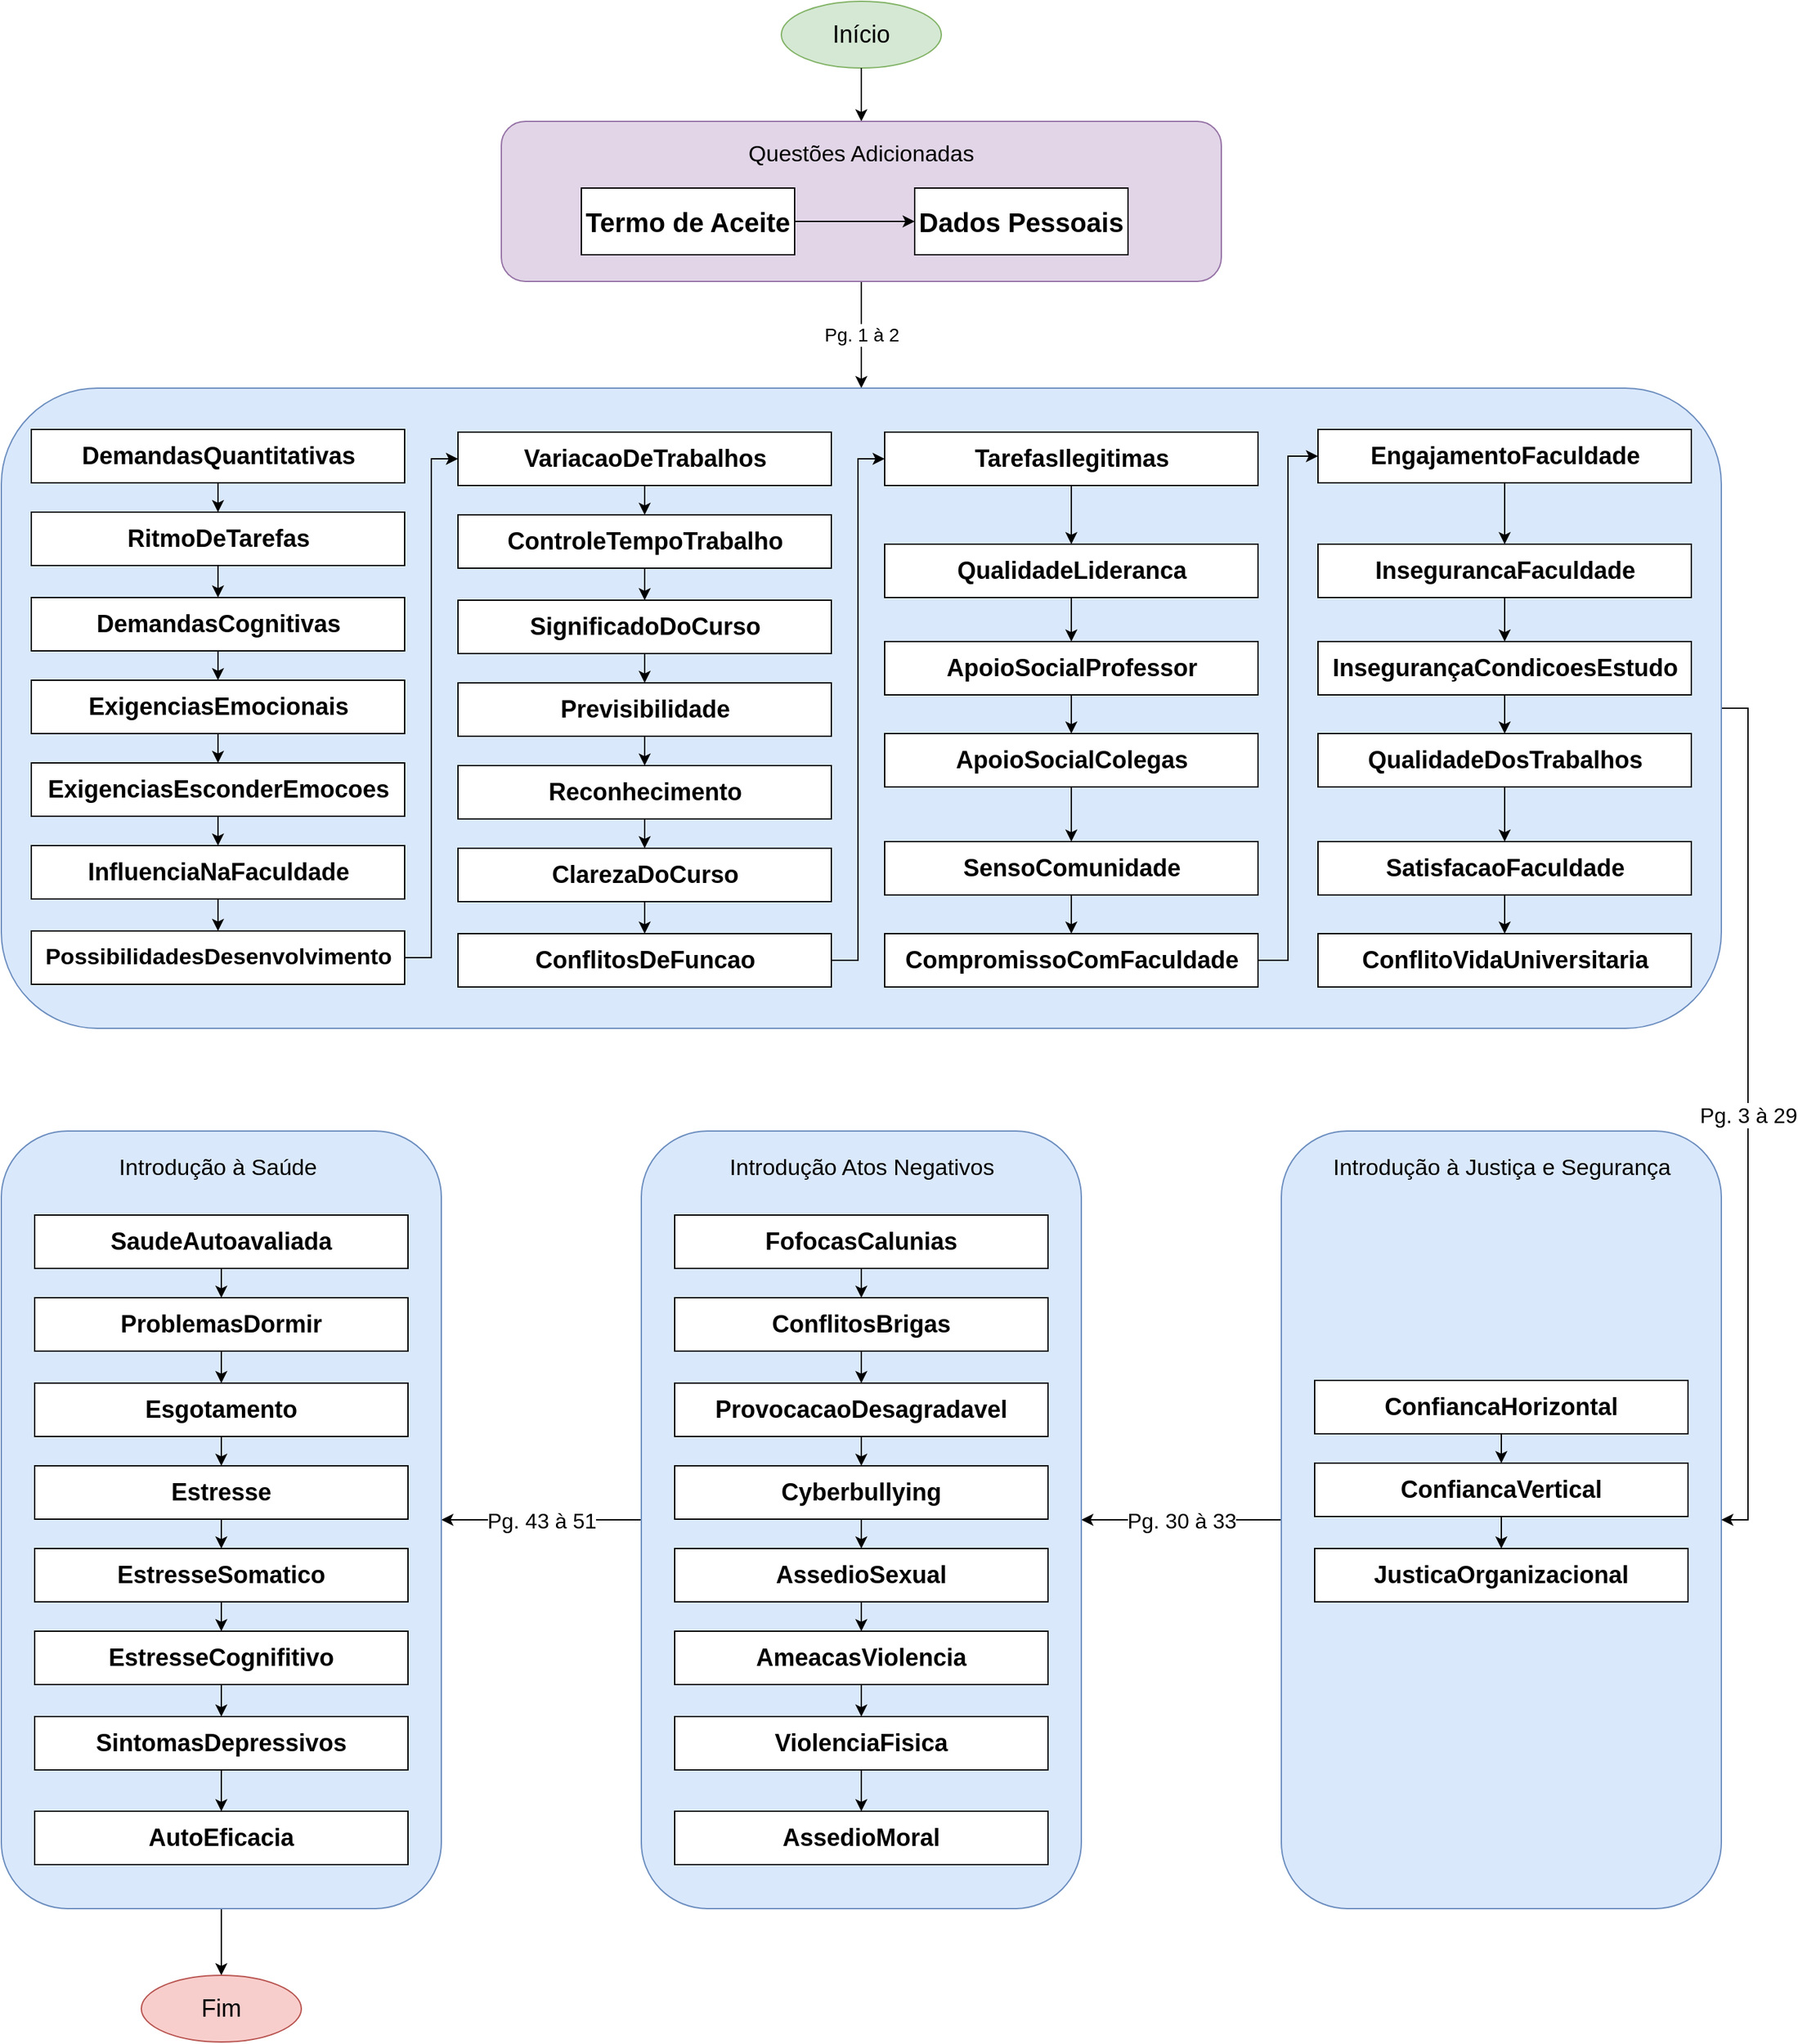 <mxfile version="22.1.3" type="github">
  <diagram name="Page-1" id="JzcI4ioeYs1S4CzdCNhv">
    <mxGraphModel dx="2510" dy="1011" grid="1" gridSize="10" guides="1" tooltips="1" connect="1" arrows="1" fold="1" page="1" pageScale="1" pageWidth="1100" pageHeight="850" math="0" shadow="0">
      <root>
        <mxCell id="0" />
        <mxCell id="1" parent="0" />
        <mxCell id="jTnxG4hsWh08YRe22Vm3-131" value="&lt;font style=&quot;font-size: 16px;&quot;&gt;Pg. 30 à 33&lt;/font&gt;" style="edgeStyle=orthogonalEdgeStyle;rounded=0;orthogonalLoop=1;jettySize=auto;html=1;exitX=0;exitY=0.5;exitDx=0;exitDy=0;entryX=1;entryY=0.5;entryDx=0;entryDy=0;" edge="1" parent="1" source="jTnxG4hsWh08YRe22Vm3-123" target="jTnxG4hsWh08YRe22Vm3-122">
          <mxGeometry relative="1" as="geometry" />
        </mxCell>
        <mxCell id="jTnxG4hsWh08YRe22Vm3-123" value="" style="rounded=1;whiteSpace=wrap;html=1;fillColor=#dae8fc;strokeColor=#6c8ebf;" vertex="1" parent="1">
          <mxGeometry x="990" y="877" width="330" height="583" as="geometry" />
        </mxCell>
        <mxCell id="jTnxG4hsWh08YRe22Vm3-132" value="&lt;font style=&quot;font-size: 16px;&quot;&gt;Pg. 43 à 51&lt;/font&gt;" style="edgeStyle=orthogonalEdgeStyle;rounded=0;orthogonalLoop=1;jettySize=auto;html=1;exitX=0;exitY=0.5;exitDx=0;exitDy=0;entryX=1;entryY=0.5;entryDx=0;entryDy=0;" edge="1" parent="1" source="jTnxG4hsWh08YRe22Vm3-122" target="jTnxG4hsWh08YRe22Vm3-117">
          <mxGeometry relative="1" as="geometry" />
        </mxCell>
        <mxCell id="jTnxG4hsWh08YRe22Vm3-122" value="" style="rounded=1;whiteSpace=wrap;html=1;fillColor=#dae8fc;strokeColor=#6c8ebf;" vertex="1" parent="1">
          <mxGeometry x="510" y="877" width="330" height="583" as="geometry" />
        </mxCell>
        <mxCell id="jTnxG4hsWh08YRe22Vm3-134" value="" style="edgeStyle=orthogonalEdgeStyle;rounded=0;orthogonalLoop=1;jettySize=auto;html=1;" edge="1" parent="1" source="jTnxG4hsWh08YRe22Vm3-117" target="jTnxG4hsWh08YRe22Vm3-133">
          <mxGeometry relative="1" as="geometry" />
        </mxCell>
        <mxCell id="jTnxG4hsWh08YRe22Vm3-117" value="" style="rounded=1;whiteSpace=wrap;html=1;fillColor=#dae8fc;strokeColor=#6c8ebf;" vertex="1" parent="1">
          <mxGeometry x="30" y="877" width="330" height="583" as="geometry" />
        </mxCell>
        <mxCell id="jTnxG4hsWh08YRe22Vm3-1" value="&lt;font style=&quot;font-size: 18px;&quot;&gt;Início&lt;/font&gt;" style="ellipse;whiteSpace=wrap;html=1;fillColor=#d5e8d4;strokeColor=#82b366;" vertex="1" parent="1">
          <mxGeometry x="615" y="30" width="120" height="50" as="geometry" />
        </mxCell>
        <mxCell id="jTnxG4hsWh08YRe22Vm3-10" value="" style="edgeStyle=orthogonalEdgeStyle;rounded=0;orthogonalLoop=1;jettySize=auto;html=1;entryX=0.5;entryY=0;entryDx=0;entryDy=0;exitX=0.5;exitY=1;exitDx=0;exitDy=0;" edge="1" parent="1" source="jTnxG4hsWh08YRe22Vm3-1" target="jTnxG4hsWh08YRe22Vm3-2">
          <mxGeometry relative="1" as="geometry">
            <mxPoint x="668" y="120" as="sourcePoint" />
            <mxPoint x="725" y="255" as="targetPoint" />
          </mxGeometry>
        </mxCell>
        <mxCell id="jTnxG4hsWh08YRe22Vm3-21" value="&lt;font style=&quot;font-size: 14px;&quot;&gt;Pg. 1 à 2&lt;/font&gt;" style="edgeStyle=orthogonalEdgeStyle;rounded=0;orthogonalLoop=1;jettySize=auto;html=1;" edge="1" parent="1" source="jTnxG4hsWh08YRe22Vm3-2" target="jTnxG4hsWh08YRe22Vm3-19">
          <mxGeometry relative="1" as="geometry" />
        </mxCell>
        <mxCell id="jTnxG4hsWh08YRe22Vm3-2" value="" style="rounded=1;whiteSpace=wrap;html=1;fillColor=#e1d5e7;strokeColor=#9673a6;" vertex="1" parent="1">
          <mxGeometry x="405" y="120" width="540" height="120" as="geometry" />
        </mxCell>
        <mxCell id="jTnxG4hsWh08YRe22Vm3-3" value="&lt;font style=&quot;font-size: 20px;&quot;&gt;&lt;b&gt;Termo de Aceite&lt;/b&gt;&lt;/font&gt;" style="rounded=0;whiteSpace=wrap;html=1;" vertex="1" parent="1">
          <mxGeometry x="465" y="170" width="160" height="50" as="geometry" />
        </mxCell>
        <mxCell id="jTnxG4hsWh08YRe22Vm3-4" value="&lt;font style=&quot;font-size: 20px;&quot;&gt;&lt;b&gt;Dados Pessoais&lt;/b&gt;&lt;/font&gt;" style="rounded=0;whiteSpace=wrap;html=1;" vertex="1" parent="1">
          <mxGeometry x="715" y="170" width="160" height="50" as="geometry" />
        </mxCell>
        <mxCell id="jTnxG4hsWh08YRe22Vm3-7" value="" style="edgeStyle=orthogonalEdgeStyle;rounded=0;orthogonalLoop=1;jettySize=auto;html=1;" edge="1" parent="1" source="jTnxG4hsWh08YRe22Vm3-3" target="jTnxG4hsWh08YRe22Vm3-4">
          <mxGeometry relative="1" as="geometry" />
        </mxCell>
        <mxCell id="jTnxG4hsWh08YRe22Vm3-6" value="&lt;font style=&quot;font-size: 17px;&quot;&gt;Questões Adicionadas&lt;/font&gt;" style="text;html=1;strokeColor=none;fillColor=none;align=center;verticalAlign=middle;whiteSpace=wrap;rounded=0;" vertex="1" parent="1">
          <mxGeometry x="555" y="130" width="240" height="30" as="geometry" />
        </mxCell>
        <mxCell id="jTnxG4hsWh08YRe22Vm3-125" value="&lt;font style=&quot;font-size: 16px;&quot;&gt;Pg. 3 à 29&lt;/font&gt;" style="edgeStyle=orthogonalEdgeStyle;rounded=0;orthogonalLoop=1;jettySize=auto;html=1;exitX=1;exitY=0.5;exitDx=0;exitDy=0;entryX=1;entryY=0.5;entryDx=0;entryDy=0;" edge="1" parent="1" source="jTnxG4hsWh08YRe22Vm3-19" target="jTnxG4hsWh08YRe22Vm3-123">
          <mxGeometry relative="1" as="geometry" />
        </mxCell>
        <mxCell id="jTnxG4hsWh08YRe22Vm3-19" value="" style="rounded=1;whiteSpace=wrap;html=1;fillColor=#dae8fc;strokeColor=#6c8ebf;" vertex="1" parent="1">
          <mxGeometry x="30" y="320" width="1290" height="480" as="geometry" />
        </mxCell>
        <mxCell id="jTnxG4hsWh08YRe22Vm3-34" style="edgeStyle=orthogonalEdgeStyle;rounded=0;orthogonalLoop=1;jettySize=auto;html=1;exitX=0.5;exitY=1;exitDx=0;exitDy=0;entryX=0.5;entryY=0;entryDx=0;entryDy=0;" edge="1" parent="1" source="jTnxG4hsWh08YRe22Vm3-22" target="jTnxG4hsWh08YRe22Vm3-23">
          <mxGeometry relative="1" as="geometry" />
        </mxCell>
        <mxCell id="jTnxG4hsWh08YRe22Vm3-22" value="&lt;font size=&quot;1&quot; style=&quot;&quot;&gt;&lt;b style=&quot;font-size: 18px;&quot;&gt;DemandasQuantitativas&lt;/b&gt;&lt;/font&gt;" style="rounded=0;whiteSpace=wrap;html=1;" vertex="1" parent="1">
          <mxGeometry x="52.5" y="351" width="280" height="40" as="geometry" />
        </mxCell>
        <mxCell id="jTnxG4hsWh08YRe22Vm3-35" style="edgeStyle=orthogonalEdgeStyle;rounded=0;orthogonalLoop=1;jettySize=auto;html=1;exitX=0.5;exitY=1;exitDx=0;exitDy=0;entryX=0.5;entryY=0;entryDx=0;entryDy=0;" edge="1" parent="1" source="jTnxG4hsWh08YRe22Vm3-23" target="jTnxG4hsWh08YRe22Vm3-26">
          <mxGeometry relative="1" as="geometry" />
        </mxCell>
        <mxCell id="jTnxG4hsWh08YRe22Vm3-23" value="&lt;font size=&quot;1&quot; style=&quot;&quot;&gt;&lt;b style=&quot;font-size: 18px;&quot;&gt;RitmoDeTarefas&lt;/b&gt;&lt;/font&gt;" style="rounded=0;whiteSpace=wrap;html=1;" vertex="1" parent="1">
          <mxGeometry x="52.5" y="413" width="280" height="40" as="geometry" />
        </mxCell>
        <mxCell id="jTnxG4hsWh08YRe22Vm3-37" style="edgeStyle=orthogonalEdgeStyle;rounded=0;orthogonalLoop=1;jettySize=auto;html=1;exitX=0.5;exitY=1;exitDx=0;exitDy=0;" edge="1" parent="1" source="jTnxG4hsWh08YRe22Vm3-26" target="jTnxG4hsWh08YRe22Vm3-27">
          <mxGeometry relative="1" as="geometry" />
        </mxCell>
        <mxCell id="jTnxG4hsWh08YRe22Vm3-26" value="&lt;font size=&quot;1&quot; style=&quot;&quot;&gt;&lt;b style=&quot;font-size: 18px;&quot;&gt;DemandasCognitivas&lt;/b&gt;&lt;/font&gt;" style="rounded=0;whiteSpace=wrap;html=1;" vertex="1" parent="1">
          <mxGeometry x="52.5" y="477" width="280" height="40" as="geometry" />
        </mxCell>
        <mxCell id="jTnxG4hsWh08YRe22Vm3-38" style="edgeStyle=orthogonalEdgeStyle;rounded=0;orthogonalLoop=1;jettySize=auto;html=1;exitX=0.5;exitY=1;exitDx=0;exitDy=0;entryX=0.5;entryY=0;entryDx=0;entryDy=0;" edge="1" parent="1" source="jTnxG4hsWh08YRe22Vm3-27" target="jTnxG4hsWh08YRe22Vm3-30">
          <mxGeometry relative="1" as="geometry" />
        </mxCell>
        <mxCell id="jTnxG4hsWh08YRe22Vm3-27" value="&lt;b style=&quot;&quot;&gt;&lt;font style=&quot;font-size: 18px;&quot;&gt;ExigenciasEmocionais&lt;/font&gt;&lt;/b&gt;" style="rounded=0;whiteSpace=wrap;html=1;" vertex="1" parent="1">
          <mxGeometry x="52.5" y="539" width="280" height="40" as="geometry" />
        </mxCell>
        <mxCell id="jTnxG4hsWh08YRe22Vm3-39" style="edgeStyle=orthogonalEdgeStyle;rounded=0;orthogonalLoop=1;jettySize=auto;html=1;exitX=0.5;exitY=1;exitDx=0;exitDy=0;entryX=0.5;entryY=0;entryDx=0;entryDy=0;" edge="1" parent="1" source="jTnxG4hsWh08YRe22Vm3-30" target="jTnxG4hsWh08YRe22Vm3-31">
          <mxGeometry relative="1" as="geometry" />
        </mxCell>
        <mxCell id="jTnxG4hsWh08YRe22Vm3-30" value="&lt;b style=&quot;&quot;&gt;&lt;font style=&quot;font-size: 18px;&quot;&gt;ExigenciasEsconderEmocoes&lt;/font&gt;&lt;/b&gt;" style="rounded=0;whiteSpace=wrap;html=1;" vertex="1" parent="1">
          <mxGeometry x="52.5" y="601" width="280" height="40" as="geometry" />
        </mxCell>
        <mxCell id="jTnxG4hsWh08YRe22Vm3-40" style="edgeStyle=orthogonalEdgeStyle;rounded=0;orthogonalLoop=1;jettySize=auto;html=1;exitX=0.5;exitY=1;exitDx=0;exitDy=0;" edge="1" parent="1" source="jTnxG4hsWh08YRe22Vm3-31" target="jTnxG4hsWh08YRe22Vm3-32">
          <mxGeometry relative="1" as="geometry" />
        </mxCell>
        <mxCell id="jTnxG4hsWh08YRe22Vm3-31" value="&lt;b style=&quot;&quot;&gt;&lt;font style=&quot;font-size: 18px;&quot;&gt;InfluenciaNaFaculdade&lt;/font&gt;&lt;/b&gt;" style="rounded=0;whiteSpace=wrap;html=1;" vertex="1" parent="1">
          <mxGeometry x="52.5" y="663" width="280" height="40" as="geometry" />
        </mxCell>
        <mxCell id="jTnxG4hsWh08YRe22Vm3-54" style="edgeStyle=orthogonalEdgeStyle;rounded=0;orthogonalLoop=1;jettySize=auto;html=1;exitX=1;exitY=0.5;exitDx=0;exitDy=0;entryX=0;entryY=0.5;entryDx=0;entryDy=0;" edge="1" parent="1" source="jTnxG4hsWh08YRe22Vm3-32" target="jTnxG4hsWh08YRe22Vm3-42">
          <mxGeometry relative="1" as="geometry" />
        </mxCell>
        <mxCell id="jTnxG4hsWh08YRe22Vm3-32" value="&lt;b style=&quot;&quot;&gt;&lt;font style=&quot;font-size: 17px;&quot;&gt;PossibilidadesDesenvolvimento&lt;/font&gt;&lt;/b&gt;" style="rounded=0;whiteSpace=wrap;html=1;" vertex="1" parent="1">
          <mxGeometry x="52.5" y="727" width="280" height="40" as="geometry" />
        </mxCell>
        <mxCell id="jTnxG4hsWh08YRe22Vm3-41" style="edgeStyle=orthogonalEdgeStyle;rounded=0;orthogonalLoop=1;jettySize=auto;html=1;exitX=0.5;exitY=1;exitDx=0;exitDy=0;entryX=0.5;entryY=0;entryDx=0;entryDy=0;" edge="1" parent="1" source="jTnxG4hsWh08YRe22Vm3-42" target="jTnxG4hsWh08YRe22Vm3-44">
          <mxGeometry relative="1" as="geometry" />
        </mxCell>
        <mxCell id="jTnxG4hsWh08YRe22Vm3-42" value="&lt;font size=&quot;1&quot; style=&quot;&quot;&gt;&lt;b style=&quot;font-size: 18px;&quot;&gt;VariacaoDeTrabalhos&lt;/b&gt;&lt;/font&gt;" style="rounded=0;whiteSpace=wrap;html=1;" vertex="1" parent="1">
          <mxGeometry x="372.5" y="353" width="280" height="40" as="geometry" />
        </mxCell>
        <mxCell id="jTnxG4hsWh08YRe22Vm3-43" style="edgeStyle=orthogonalEdgeStyle;rounded=0;orthogonalLoop=1;jettySize=auto;html=1;exitX=0.5;exitY=1;exitDx=0;exitDy=0;entryX=0.5;entryY=0;entryDx=0;entryDy=0;" edge="1" parent="1" source="jTnxG4hsWh08YRe22Vm3-44" target="jTnxG4hsWh08YRe22Vm3-46">
          <mxGeometry relative="1" as="geometry" />
        </mxCell>
        <mxCell id="jTnxG4hsWh08YRe22Vm3-44" value="&lt;font size=&quot;1&quot; style=&quot;&quot;&gt;&lt;b style=&quot;font-size: 18px;&quot;&gt;ControleTempoTrabalho&lt;/b&gt;&lt;/font&gt;" style="rounded=0;whiteSpace=wrap;html=1;" vertex="1" parent="1">
          <mxGeometry x="372.5" y="415" width="280" height="40" as="geometry" />
        </mxCell>
        <mxCell id="jTnxG4hsWh08YRe22Vm3-45" style="edgeStyle=orthogonalEdgeStyle;rounded=0;orthogonalLoop=1;jettySize=auto;html=1;exitX=0.5;exitY=1;exitDx=0;exitDy=0;" edge="1" parent="1" source="jTnxG4hsWh08YRe22Vm3-46" target="jTnxG4hsWh08YRe22Vm3-48">
          <mxGeometry relative="1" as="geometry" />
        </mxCell>
        <mxCell id="jTnxG4hsWh08YRe22Vm3-46" value="&lt;font size=&quot;1&quot; style=&quot;&quot;&gt;&lt;b style=&quot;font-size: 18px;&quot;&gt;SignificadoDoCurso&lt;/b&gt;&lt;/font&gt;" style="rounded=0;whiteSpace=wrap;html=1;" vertex="1" parent="1">
          <mxGeometry x="372.5" y="479" width="280" height="40" as="geometry" />
        </mxCell>
        <mxCell id="jTnxG4hsWh08YRe22Vm3-47" style="edgeStyle=orthogonalEdgeStyle;rounded=0;orthogonalLoop=1;jettySize=auto;html=1;exitX=0.5;exitY=1;exitDx=0;exitDy=0;entryX=0.5;entryY=0;entryDx=0;entryDy=0;" edge="1" parent="1" source="jTnxG4hsWh08YRe22Vm3-48" target="jTnxG4hsWh08YRe22Vm3-50">
          <mxGeometry relative="1" as="geometry" />
        </mxCell>
        <mxCell id="jTnxG4hsWh08YRe22Vm3-48" value="&lt;b style=&quot;&quot;&gt;&lt;font style=&quot;font-size: 18px;&quot;&gt;Previsibilidade&lt;/font&gt;&lt;/b&gt;" style="rounded=0;whiteSpace=wrap;html=1;" vertex="1" parent="1">
          <mxGeometry x="372.5" y="541" width="280" height="40" as="geometry" />
        </mxCell>
        <mxCell id="jTnxG4hsWh08YRe22Vm3-49" style="edgeStyle=orthogonalEdgeStyle;rounded=0;orthogonalLoop=1;jettySize=auto;html=1;exitX=0.5;exitY=1;exitDx=0;exitDy=0;entryX=0.5;entryY=0;entryDx=0;entryDy=0;" edge="1" parent="1" source="jTnxG4hsWh08YRe22Vm3-50" target="jTnxG4hsWh08YRe22Vm3-52">
          <mxGeometry relative="1" as="geometry" />
        </mxCell>
        <mxCell id="jTnxG4hsWh08YRe22Vm3-50" value="&lt;b style=&quot;&quot;&gt;&lt;font style=&quot;font-size: 18px;&quot;&gt;Reconhecimento&lt;/font&gt;&lt;/b&gt;" style="rounded=0;whiteSpace=wrap;html=1;" vertex="1" parent="1">
          <mxGeometry x="372.5" y="603" width="280" height="40" as="geometry" />
        </mxCell>
        <mxCell id="jTnxG4hsWh08YRe22Vm3-51" style="edgeStyle=orthogonalEdgeStyle;rounded=0;orthogonalLoop=1;jettySize=auto;html=1;exitX=0.5;exitY=1;exitDx=0;exitDy=0;" edge="1" parent="1" source="jTnxG4hsWh08YRe22Vm3-52" target="jTnxG4hsWh08YRe22Vm3-53">
          <mxGeometry relative="1" as="geometry" />
        </mxCell>
        <mxCell id="jTnxG4hsWh08YRe22Vm3-52" value="&lt;b style=&quot;&quot;&gt;&lt;font style=&quot;font-size: 18px;&quot;&gt;ClarezaDoCurso&lt;/font&gt;&lt;/b&gt;" style="rounded=0;whiteSpace=wrap;html=1;" vertex="1" parent="1">
          <mxGeometry x="372.5" y="665" width="280" height="40" as="geometry" />
        </mxCell>
        <mxCell id="jTnxG4hsWh08YRe22Vm3-79" style="edgeStyle=orthogonalEdgeStyle;rounded=0;orthogonalLoop=1;jettySize=auto;html=1;exitX=1;exitY=0.5;exitDx=0;exitDy=0;entryX=0;entryY=0.5;entryDx=0;entryDy=0;" edge="1" parent="1" source="jTnxG4hsWh08YRe22Vm3-53" target="jTnxG4hsWh08YRe22Vm3-56">
          <mxGeometry relative="1" as="geometry" />
        </mxCell>
        <mxCell id="jTnxG4hsWh08YRe22Vm3-53" value="&lt;b style=&quot;&quot;&gt;&lt;font style=&quot;font-size: 18px;&quot;&gt;ConflitosDeFuncao&lt;/font&gt;&lt;/b&gt;" style="rounded=0;whiteSpace=wrap;html=1;" vertex="1" parent="1">
          <mxGeometry x="372.5" y="729" width="280" height="40" as="geometry" />
        </mxCell>
        <mxCell id="jTnxG4hsWh08YRe22Vm3-55" style="edgeStyle=orthogonalEdgeStyle;rounded=0;orthogonalLoop=1;jettySize=auto;html=1;exitX=0.5;exitY=1;exitDx=0;exitDy=0;entryX=0.5;entryY=0;entryDx=0;entryDy=0;" edge="1" parent="1" source="jTnxG4hsWh08YRe22Vm3-56" target="jTnxG4hsWh08YRe22Vm3-58">
          <mxGeometry relative="1" as="geometry" />
        </mxCell>
        <mxCell id="jTnxG4hsWh08YRe22Vm3-56" value="&lt;font size=&quot;1&quot; style=&quot;&quot;&gt;&lt;b style=&quot;font-size: 18px;&quot;&gt;TarefasIlegitimas&lt;/b&gt;&lt;/font&gt;" style="rounded=0;whiteSpace=wrap;html=1;" vertex="1" parent="1">
          <mxGeometry x="692.5" y="353" width="280" height="40" as="geometry" />
        </mxCell>
        <mxCell id="jTnxG4hsWh08YRe22Vm3-57" style="edgeStyle=orthogonalEdgeStyle;rounded=0;orthogonalLoop=1;jettySize=auto;html=1;exitX=0.5;exitY=1;exitDx=0;exitDy=0;entryX=0.5;entryY=0;entryDx=0;entryDy=0;" edge="1" parent="1" source="jTnxG4hsWh08YRe22Vm3-58" target="jTnxG4hsWh08YRe22Vm3-60">
          <mxGeometry relative="1" as="geometry" />
        </mxCell>
        <mxCell id="jTnxG4hsWh08YRe22Vm3-58" value="&lt;font size=&quot;1&quot; style=&quot;&quot;&gt;&lt;b style=&quot;font-size: 18px;&quot;&gt;QualidadeLideranca&lt;/b&gt;&lt;/font&gt;" style="rounded=0;whiteSpace=wrap;html=1;" vertex="1" parent="1">
          <mxGeometry x="692.5" y="437" width="280" height="40" as="geometry" />
        </mxCell>
        <mxCell id="jTnxG4hsWh08YRe22Vm3-59" style="edgeStyle=orthogonalEdgeStyle;rounded=0;orthogonalLoop=1;jettySize=auto;html=1;exitX=0.5;exitY=1;exitDx=0;exitDy=0;" edge="1" parent="1" source="jTnxG4hsWh08YRe22Vm3-60" target="jTnxG4hsWh08YRe22Vm3-62">
          <mxGeometry relative="1" as="geometry" />
        </mxCell>
        <mxCell id="jTnxG4hsWh08YRe22Vm3-60" value="&lt;font size=&quot;1&quot; style=&quot;&quot;&gt;&lt;b style=&quot;font-size: 18px;&quot;&gt;ApoioSocialProfessor&lt;/b&gt;&lt;/font&gt;" style="rounded=0;whiteSpace=wrap;html=1;" vertex="1" parent="1">
          <mxGeometry x="692.5" y="510" width="280" height="40" as="geometry" />
        </mxCell>
        <mxCell id="jTnxG4hsWh08YRe22Vm3-61" style="edgeStyle=orthogonalEdgeStyle;rounded=0;orthogonalLoop=1;jettySize=auto;html=1;exitX=0.5;exitY=1;exitDx=0;exitDy=0;entryX=0.5;entryY=0;entryDx=0;entryDy=0;" edge="1" parent="1" source="jTnxG4hsWh08YRe22Vm3-62" target="jTnxG4hsWh08YRe22Vm3-64">
          <mxGeometry relative="1" as="geometry" />
        </mxCell>
        <mxCell id="jTnxG4hsWh08YRe22Vm3-62" value="&lt;b style=&quot;&quot;&gt;&lt;font style=&quot;font-size: 18px;&quot;&gt;ApoioSocialColegas&lt;/font&gt;&lt;/b&gt;" style="rounded=0;whiteSpace=wrap;html=1;" vertex="1" parent="1">
          <mxGeometry x="692.5" y="579" width="280" height="40" as="geometry" />
        </mxCell>
        <mxCell id="jTnxG4hsWh08YRe22Vm3-63" style="edgeStyle=orthogonalEdgeStyle;rounded=0;orthogonalLoop=1;jettySize=auto;html=1;exitX=0.5;exitY=1;exitDx=0;exitDy=0;entryX=0.5;entryY=0;entryDx=0;entryDy=0;" edge="1" parent="1" source="jTnxG4hsWh08YRe22Vm3-64" target="jTnxG4hsWh08YRe22Vm3-66">
          <mxGeometry relative="1" as="geometry" />
        </mxCell>
        <mxCell id="jTnxG4hsWh08YRe22Vm3-64" value="&lt;b style=&quot;&quot;&gt;&lt;font style=&quot;font-size: 18px;&quot;&gt;SensoComunidade&lt;/font&gt;&lt;/b&gt;" style="rounded=0;whiteSpace=wrap;html=1;" vertex="1" parent="1">
          <mxGeometry x="692.5" y="660" width="280" height="40" as="geometry" />
        </mxCell>
        <mxCell id="jTnxG4hsWh08YRe22Vm3-80" style="edgeStyle=orthogonalEdgeStyle;rounded=0;orthogonalLoop=1;jettySize=auto;html=1;exitX=1;exitY=0.5;exitDx=0;exitDy=0;entryX=0;entryY=0.5;entryDx=0;entryDy=0;" edge="1" parent="1" source="jTnxG4hsWh08YRe22Vm3-66" target="jTnxG4hsWh08YRe22Vm3-69">
          <mxGeometry relative="1" as="geometry" />
        </mxCell>
        <mxCell id="jTnxG4hsWh08YRe22Vm3-66" value="&lt;b style=&quot;&quot;&gt;&lt;font style=&quot;font-size: 18px;&quot;&gt;CompromissoComFaculdade&lt;/font&gt;&lt;/b&gt;" style="rounded=0;whiteSpace=wrap;html=1;" vertex="1" parent="1">
          <mxGeometry x="692.5" y="729" width="280" height="40" as="geometry" />
        </mxCell>
        <mxCell id="jTnxG4hsWh08YRe22Vm3-68" style="edgeStyle=orthogonalEdgeStyle;rounded=0;orthogonalLoop=1;jettySize=auto;html=1;exitX=0.5;exitY=1;exitDx=0;exitDy=0;entryX=0.5;entryY=0;entryDx=0;entryDy=0;" edge="1" parent="1" source="jTnxG4hsWh08YRe22Vm3-69" target="jTnxG4hsWh08YRe22Vm3-71">
          <mxGeometry relative="1" as="geometry" />
        </mxCell>
        <mxCell id="jTnxG4hsWh08YRe22Vm3-69" value="&lt;font size=&quot;1&quot; style=&quot;&quot;&gt;&lt;b style=&quot;font-size: 18px;&quot;&gt;EngajamentoFaculdade&lt;/b&gt;&lt;/font&gt;" style="rounded=0;whiteSpace=wrap;html=1;" vertex="1" parent="1">
          <mxGeometry x="1017.5" y="351" width="280" height="40" as="geometry" />
        </mxCell>
        <mxCell id="jTnxG4hsWh08YRe22Vm3-70" style="edgeStyle=orthogonalEdgeStyle;rounded=0;orthogonalLoop=1;jettySize=auto;html=1;exitX=0.5;exitY=1;exitDx=0;exitDy=0;entryX=0.5;entryY=0;entryDx=0;entryDy=0;" edge="1" parent="1" source="jTnxG4hsWh08YRe22Vm3-71" target="jTnxG4hsWh08YRe22Vm3-73">
          <mxGeometry relative="1" as="geometry" />
        </mxCell>
        <mxCell id="jTnxG4hsWh08YRe22Vm3-71" value="&lt;span style=&quot;font-size: 18px;&quot;&gt;&lt;b&gt;InsegurancaFaculdade&lt;/b&gt;&lt;/span&gt;" style="rounded=0;whiteSpace=wrap;html=1;" vertex="1" parent="1">
          <mxGeometry x="1017.5" y="437" width="280" height="40" as="geometry" />
        </mxCell>
        <mxCell id="jTnxG4hsWh08YRe22Vm3-72" style="edgeStyle=orthogonalEdgeStyle;rounded=0;orthogonalLoop=1;jettySize=auto;html=1;exitX=0.5;exitY=1;exitDx=0;exitDy=0;" edge="1" parent="1" source="jTnxG4hsWh08YRe22Vm3-73" target="jTnxG4hsWh08YRe22Vm3-75">
          <mxGeometry relative="1" as="geometry" />
        </mxCell>
        <mxCell id="jTnxG4hsWh08YRe22Vm3-73" value="&lt;font size=&quot;1&quot; style=&quot;&quot;&gt;&lt;b style=&quot;font-size: 18px;&quot;&gt;InsegurançaCondicoesEstudo&lt;/b&gt;&lt;/font&gt;" style="rounded=0;whiteSpace=wrap;html=1;" vertex="1" parent="1">
          <mxGeometry x="1017.5" y="510" width="280" height="40" as="geometry" />
        </mxCell>
        <mxCell id="jTnxG4hsWh08YRe22Vm3-74" style="edgeStyle=orthogonalEdgeStyle;rounded=0;orthogonalLoop=1;jettySize=auto;html=1;exitX=0.5;exitY=1;exitDx=0;exitDy=0;entryX=0.5;entryY=0;entryDx=0;entryDy=0;" edge="1" parent="1" source="jTnxG4hsWh08YRe22Vm3-75" target="jTnxG4hsWh08YRe22Vm3-77">
          <mxGeometry relative="1" as="geometry" />
        </mxCell>
        <mxCell id="jTnxG4hsWh08YRe22Vm3-75" value="&lt;b style=&quot;&quot;&gt;&lt;font style=&quot;font-size: 18px;&quot;&gt;QualidadeDosTrabalhos&lt;/font&gt;&lt;/b&gt;" style="rounded=0;whiteSpace=wrap;html=1;" vertex="1" parent="1">
          <mxGeometry x="1017.5" y="579" width="280" height="40" as="geometry" />
        </mxCell>
        <mxCell id="jTnxG4hsWh08YRe22Vm3-76" style="edgeStyle=orthogonalEdgeStyle;rounded=0;orthogonalLoop=1;jettySize=auto;html=1;exitX=0.5;exitY=1;exitDx=0;exitDy=0;entryX=0.5;entryY=0;entryDx=0;entryDy=0;" edge="1" parent="1" source="jTnxG4hsWh08YRe22Vm3-77" target="jTnxG4hsWh08YRe22Vm3-78">
          <mxGeometry relative="1" as="geometry" />
        </mxCell>
        <mxCell id="jTnxG4hsWh08YRe22Vm3-77" value="&lt;b style=&quot;&quot;&gt;&lt;font style=&quot;font-size: 18px;&quot;&gt;SatisfacaoFaculdade&lt;/font&gt;&lt;/b&gt;" style="rounded=0;whiteSpace=wrap;html=1;" vertex="1" parent="1">
          <mxGeometry x="1017.5" y="660" width="280" height="40" as="geometry" />
        </mxCell>
        <mxCell id="jTnxG4hsWh08YRe22Vm3-78" value="&lt;b style=&quot;&quot;&gt;&lt;font style=&quot;font-size: 18px;&quot;&gt;ConflitoVidaUniversitaria&lt;/font&gt;&lt;/b&gt;" style="rounded=0;whiteSpace=wrap;html=1;" vertex="1" parent="1">
          <mxGeometry x="1017.5" y="729" width="280" height="40" as="geometry" />
        </mxCell>
        <mxCell id="jTnxG4hsWh08YRe22Vm3-81" style="edgeStyle=orthogonalEdgeStyle;rounded=0;orthogonalLoop=1;jettySize=auto;html=1;exitX=0.5;exitY=1;exitDx=0;exitDy=0;entryX=0.5;entryY=0;entryDx=0;entryDy=0;" edge="1" parent="1" source="jTnxG4hsWh08YRe22Vm3-82" target="jTnxG4hsWh08YRe22Vm3-84">
          <mxGeometry relative="1" as="geometry" />
        </mxCell>
        <mxCell id="jTnxG4hsWh08YRe22Vm3-82" value="&lt;font size=&quot;1&quot; style=&quot;&quot;&gt;&lt;b style=&quot;font-size: 18px;&quot;&gt;SaudeAutoavaliada&lt;/b&gt;&lt;/font&gt;" style="rounded=0;whiteSpace=wrap;html=1;" vertex="1" parent="1">
          <mxGeometry x="55" y="940" width="280" height="40" as="geometry" />
        </mxCell>
        <mxCell id="jTnxG4hsWh08YRe22Vm3-83" style="edgeStyle=orthogonalEdgeStyle;rounded=0;orthogonalLoop=1;jettySize=auto;html=1;exitX=0.5;exitY=1;exitDx=0;exitDy=0;entryX=0.5;entryY=0;entryDx=0;entryDy=0;" edge="1" parent="1" source="jTnxG4hsWh08YRe22Vm3-84" target="jTnxG4hsWh08YRe22Vm3-86">
          <mxGeometry relative="1" as="geometry" />
        </mxCell>
        <mxCell id="jTnxG4hsWh08YRe22Vm3-84" value="&lt;span style=&quot;font-size: 18px;&quot;&gt;&lt;b&gt;ProblemasDormir&lt;/b&gt;&lt;/span&gt;" style="rounded=0;whiteSpace=wrap;html=1;" vertex="1" parent="1">
          <mxGeometry x="55" y="1002" width="280" height="40" as="geometry" />
        </mxCell>
        <mxCell id="jTnxG4hsWh08YRe22Vm3-85" style="edgeStyle=orthogonalEdgeStyle;rounded=0;orthogonalLoop=1;jettySize=auto;html=1;exitX=0.5;exitY=1;exitDx=0;exitDy=0;" edge="1" parent="1" source="jTnxG4hsWh08YRe22Vm3-86" target="jTnxG4hsWh08YRe22Vm3-88">
          <mxGeometry relative="1" as="geometry" />
        </mxCell>
        <mxCell id="jTnxG4hsWh08YRe22Vm3-86" value="&lt;font size=&quot;1&quot; style=&quot;&quot;&gt;&lt;b style=&quot;font-size: 18px;&quot;&gt;Esgotamento&lt;/b&gt;&lt;/font&gt;" style="rounded=0;whiteSpace=wrap;html=1;" vertex="1" parent="1">
          <mxGeometry x="55" y="1066" width="280" height="40" as="geometry" />
        </mxCell>
        <mxCell id="jTnxG4hsWh08YRe22Vm3-87" style="edgeStyle=orthogonalEdgeStyle;rounded=0;orthogonalLoop=1;jettySize=auto;html=1;exitX=0.5;exitY=1;exitDx=0;exitDy=0;entryX=0.5;entryY=0;entryDx=0;entryDy=0;" edge="1" parent="1" source="jTnxG4hsWh08YRe22Vm3-88" target="jTnxG4hsWh08YRe22Vm3-90">
          <mxGeometry relative="1" as="geometry" />
        </mxCell>
        <mxCell id="jTnxG4hsWh08YRe22Vm3-88" value="&lt;b style=&quot;&quot;&gt;&lt;font style=&quot;font-size: 18px;&quot;&gt;Estresse&lt;/font&gt;&lt;/b&gt;" style="rounded=0;whiteSpace=wrap;html=1;" vertex="1" parent="1">
          <mxGeometry x="55" y="1128" width="280" height="40" as="geometry" />
        </mxCell>
        <mxCell id="jTnxG4hsWh08YRe22Vm3-89" style="edgeStyle=orthogonalEdgeStyle;rounded=0;orthogonalLoop=1;jettySize=auto;html=1;exitX=0.5;exitY=1;exitDx=0;exitDy=0;entryX=0.5;entryY=0;entryDx=0;entryDy=0;" edge="1" parent="1" source="jTnxG4hsWh08YRe22Vm3-90" target="jTnxG4hsWh08YRe22Vm3-92">
          <mxGeometry relative="1" as="geometry" />
        </mxCell>
        <mxCell id="jTnxG4hsWh08YRe22Vm3-90" value="&lt;b style=&quot;&quot;&gt;&lt;font style=&quot;font-size: 18px;&quot;&gt;EstresseSomatico&lt;/font&gt;&lt;/b&gt;" style="rounded=0;whiteSpace=wrap;html=1;" vertex="1" parent="1">
          <mxGeometry x="55" y="1190" width="280" height="40" as="geometry" />
        </mxCell>
        <mxCell id="jTnxG4hsWh08YRe22Vm3-91" style="edgeStyle=orthogonalEdgeStyle;rounded=0;orthogonalLoop=1;jettySize=auto;html=1;exitX=0.5;exitY=1;exitDx=0;exitDy=0;" edge="1" parent="1" source="jTnxG4hsWh08YRe22Vm3-92" target="jTnxG4hsWh08YRe22Vm3-93">
          <mxGeometry relative="1" as="geometry" />
        </mxCell>
        <mxCell id="jTnxG4hsWh08YRe22Vm3-92" value="&lt;b style=&quot;&quot;&gt;&lt;font style=&quot;font-size: 18px;&quot;&gt;EstresseCognifitivo&lt;/font&gt;&lt;/b&gt;" style="rounded=0;whiteSpace=wrap;html=1;" vertex="1" parent="1">
          <mxGeometry x="55" y="1252" width="280" height="40" as="geometry" />
        </mxCell>
        <mxCell id="jTnxG4hsWh08YRe22Vm3-95" value="" style="edgeStyle=orthogonalEdgeStyle;rounded=0;orthogonalLoop=1;jettySize=auto;html=1;" edge="1" parent="1" source="jTnxG4hsWh08YRe22Vm3-93" target="jTnxG4hsWh08YRe22Vm3-94">
          <mxGeometry relative="1" as="geometry" />
        </mxCell>
        <mxCell id="jTnxG4hsWh08YRe22Vm3-93" value="&lt;b style=&quot;&quot;&gt;&lt;font style=&quot;font-size: 18px;&quot;&gt;SintomasDepressivos&lt;/font&gt;&lt;/b&gt;" style="rounded=0;whiteSpace=wrap;html=1;" vertex="1" parent="1">
          <mxGeometry x="55" y="1316" width="280" height="40" as="geometry" />
        </mxCell>
        <mxCell id="jTnxG4hsWh08YRe22Vm3-94" value="&lt;b style=&quot;&quot;&gt;&lt;font style=&quot;font-size: 18px;&quot;&gt;AutoEficacia&lt;/font&gt;&lt;/b&gt;" style="rounded=0;whiteSpace=wrap;html=1;" vertex="1" parent="1">
          <mxGeometry x="55" y="1387" width="280" height="40" as="geometry" />
        </mxCell>
        <mxCell id="jTnxG4hsWh08YRe22Vm3-97" style="edgeStyle=orthogonalEdgeStyle;rounded=0;orthogonalLoop=1;jettySize=auto;html=1;exitX=0.5;exitY=1;exitDx=0;exitDy=0;entryX=0.5;entryY=0;entryDx=0;entryDy=0;" edge="1" parent="1" source="jTnxG4hsWh08YRe22Vm3-98" target="jTnxG4hsWh08YRe22Vm3-100">
          <mxGeometry relative="1" as="geometry" />
        </mxCell>
        <mxCell id="jTnxG4hsWh08YRe22Vm3-98" value="&lt;span style=&quot;font-size: 18px;&quot;&gt;&lt;b&gt;FofocasCalunias&lt;/b&gt;&lt;/span&gt;" style="rounded=0;whiteSpace=wrap;html=1;" vertex="1" parent="1">
          <mxGeometry x="535" y="940" width="280" height="40" as="geometry" />
        </mxCell>
        <mxCell id="jTnxG4hsWh08YRe22Vm3-99" style="edgeStyle=orthogonalEdgeStyle;rounded=0;orthogonalLoop=1;jettySize=auto;html=1;exitX=0.5;exitY=1;exitDx=0;exitDy=0;entryX=0.5;entryY=0;entryDx=0;entryDy=0;" edge="1" parent="1" source="jTnxG4hsWh08YRe22Vm3-100" target="jTnxG4hsWh08YRe22Vm3-102">
          <mxGeometry relative="1" as="geometry" />
        </mxCell>
        <mxCell id="jTnxG4hsWh08YRe22Vm3-100" value="&lt;font size=&quot;1&quot; style=&quot;&quot;&gt;&lt;b style=&quot;font-size: 18px;&quot;&gt;ConflitosBrigas&lt;/b&gt;&lt;/font&gt;" style="rounded=0;whiteSpace=wrap;html=1;" vertex="1" parent="1">
          <mxGeometry x="535" y="1002" width="280" height="40" as="geometry" />
        </mxCell>
        <mxCell id="jTnxG4hsWh08YRe22Vm3-101" style="edgeStyle=orthogonalEdgeStyle;rounded=0;orthogonalLoop=1;jettySize=auto;html=1;exitX=0.5;exitY=1;exitDx=0;exitDy=0;" edge="1" parent="1" source="jTnxG4hsWh08YRe22Vm3-102" target="jTnxG4hsWh08YRe22Vm3-104">
          <mxGeometry relative="1" as="geometry" />
        </mxCell>
        <mxCell id="jTnxG4hsWh08YRe22Vm3-102" value="&lt;font size=&quot;1&quot; style=&quot;&quot;&gt;&lt;b style=&quot;font-size: 18px;&quot;&gt;ProvocacaoDesagradavel&lt;/b&gt;&lt;/font&gt;" style="rounded=0;whiteSpace=wrap;html=1;" vertex="1" parent="1">
          <mxGeometry x="535" y="1066" width="280" height="40" as="geometry" />
        </mxCell>
        <mxCell id="jTnxG4hsWh08YRe22Vm3-103" style="edgeStyle=orthogonalEdgeStyle;rounded=0;orthogonalLoop=1;jettySize=auto;html=1;exitX=0.5;exitY=1;exitDx=0;exitDy=0;entryX=0.5;entryY=0;entryDx=0;entryDy=0;" edge="1" parent="1" source="jTnxG4hsWh08YRe22Vm3-104" target="jTnxG4hsWh08YRe22Vm3-106">
          <mxGeometry relative="1" as="geometry" />
        </mxCell>
        <mxCell id="jTnxG4hsWh08YRe22Vm3-104" value="&lt;b style=&quot;&quot;&gt;&lt;font style=&quot;font-size: 18px;&quot;&gt;Cyberbullying&lt;/font&gt;&lt;/b&gt;" style="rounded=0;whiteSpace=wrap;html=1;" vertex="1" parent="1">
          <mxGeometry x="535" y="1128" width="280" height="40" as="geometry" />
        </mxCell>
        <mxCell id="jTnxG4hsWh08YRe22Vm3-105" style="edgeStyle=orthogonalEdgeStyle;rounded=0;orthogonalLoop=1;jettySize=auto;html=1;exitX=0.5;exitY=1;exitDx=0;exitDy=0;entryX=0.5;entryY=0;entryDx=0;entryDy=0;" edge="1" parent="1" source="jTnxG4hsWh08YRe22Vm3-106" target="jTnxG4hsWh08YRe22Vm3-108">
          <mxGeometry relative="1" as="geometry" />
        </mxCell>
        <mxCell id="jTnxG4hsWh08YRe22Vm3-106" value="&lt;b style=&quot;&quot;&gt;&lt;font style=&quot;font-size: 18px;&quot;&gt;AssedioSexual&lt;/font&gt;&lt;/b&gt;" style="rounded=0;whiteSpace=wrap;html=1;" vertex="1" parent="1">
          <mxGeometry x="535" y="1190" width="280" height="40" as="geometry" />
        </mxCell>
        <mxCell id="jTnxG4hsWh08YRe22Vm3-107" style="edgeStyle=orthogonalEdgeStyle;rounded=0;orthogonalLoop=1;jettySize=auto;html=1;exitX=0.5;exitY=1;exitDx=0;exitDy=0;" edge="1" parent="1" source="jTnxG4hsWh08YRe22Vm3-108" target="jTnxG4hsWh08YRe22Vm3-110">
          <mxGeometry relative="1" as="geometry" />
        </mxCell>
        <mxCell id="jTnxG4hsWh08YRe22Vm3-108" value="&lt;b style=&quot;&quot;&gt;&lt;font style=&quot;font-size: 18px;&quot;&gt;AmeacasViolencia&lt;/font&gt;&lt;/b&gt;" style="rounded=0;whiteSpace=wrap;html=1;" vertex="1" parent="1">
          <mxGeometry x="535" y="1252" width="280" height="40" as="geometry" />
        </mxCell>
        <mxCell id="jTnxG4hsWh08YRe22Vm3-109" value="" style="edgeStyle=orthogonalEdgeStyle;rounded=0;orthogonalLoop=1;jettySize=auto;html=1;" edge="1" parent="1" source="jTnxG4hsWh08YRe22Vm3-110" target="jTnxG4hsWh08YRe22Vm3-111">
          <mxGeometry relative="1" as="geometry" />
        </mxCell>
        <mxCell id="jTnxG4hsWh08YRe22Vm3-110" value="&lt;b style=&quot;&quot;&gt;&lt;font style=&quot;font-size: 18px;&quot;&gt;ViolenciaFisica&lt;/font&gt;&lt;/b&gt;" style="rounded=0;whiteSpace=wrap;html=1;" vertex="1" parent="1">
          <mxGeometry x="535" y="1316" width="280" height="40" as="geometry" />
        </mxCell>
        <mxCell id="jTnxG4hsWh08YRe22Vm3-111" value="&lt;b style=&quot;&quot;&gt;&lt;font style=&quot;font-size: 18px;&quot;&gt;AssedioMoral&lt;/font&gt;&lt;/b&gt;" style="rounded=0;whiteSpace=wrap;html=1;" vertex="1" parent="1">
          <mxGeometry x="535" y="1387" width="280" height="40" as="geometry" />
        </mxCell>
        <mxCell id="jTnxG4hsWh08YRe22Vm3-112" style="edgeStyle=orthogonalEdgeStyle;rounded=0;orthogonalLoop=1;jettySize=auto;html=1;exitX=0.5;exitY=1;exitDx=0;exitDy=0;entryX=0.5;entryY=0;entryDx=0;entryDy=0;" edge="1" parent="1" source="jTnxG4hsWh08YRe22Vm3-113" target="jTnxG4hsWh08YRe22Vm3-115">
          <mxGeometry relative="1" as="geometry" />
        </mxCell>
        <mxCell id="jTnxG4hsWh08YRe22Vm3-113" value="&lt;span style=&quot;font-size: 18px;&quot;&gt;&lt;b&gt;ConfiancaHorizontal&lt;/b&gt;&lt;/span&gt;" style="rounded=0;whiteSpace=wrap;html=1;" vertex="1" parent="1">
          <mxGeometry x="1015" y="1064" width="280" height="40" as="geometry" />
        </mxCell>
        <mxCell id="jTnxG4hsWh08YRe22Vm3-114" style="edgeStyle=orthogonalEdgeStyle;rounded=0;orthogonalLoop=1;jettySize=auto;html=1;exitX=0.5;exitY=1;exitDx=0;exitDy=0;entryX=0.5;entryY=0;entryDx=0;entryDy=0;" edge="1" parent="1" source="jTnxG4hsWh08YRe22Vm3-115" target="jTnxG4hsWh08YRe22Vm3-116">
          <mxGeometry relative="1" as="geometry" />
        </mxCell>
        <mxCell id="jTnxG4hsWh08YRe22Vm3-115" value="&lt;font size=&quot;1&quot; style=&quot;&quot;&gt;&lt;b style=&quot;font-size: 18px;&quot;&gt;ConfiancaVertical&lt;/b&gt;&lt;/font&gt;" style="rounded=0;whiteSpace=wrap;html=1;" vertex="1" parent="1">
          <mxGeometry x="1015" y="1126" width="280" height="40" as="geometry" />
        </mxCell>
        <mxCell id="jTnxG4hsWh08YRe22Vm3-116" value="&lt;font size=&quot;1&quot; style=&quot;&quot;&gt;&lt;b style=&quot;font-size: 18px;&quot;&gt;JusticaOrganizacional&lt;/b&gt;&lt;/font&gt;" style="rounded=0;whiteSpace=wrap;html=1;" vertex="1" parent="1">
          <mxGeometry x="1015" y="1190" width="280" height="40" as="geometry" />
        </mxCell>
        <mxCell id="jTnxG4hsWh08YRe22Vm3-126" value="&lt;font style=&quot;font-size: 17px;&quot;&gt;Introdução à Justiça e Segurança&lt;/font&gt;" style="text;html=1;strokeColor=none;fillColor=none;align=center;verticalAlign=middle;whiteSpace=wrap;rounded=0;" vertex="1" parent="1">
          <mxGeometry x="1007.5" y="890" width="295" height="30" as="geometry" />
        </mxCell>
        <mxCell id="jTnxG4hsWh08YRe22Vm3-129" value="&lt;font style=&quot;font-size: 17px;&quot;&gt;Introdução Atos Negativos&lt;/font&gt;" style="text;html=1;strokeColor=none;fillColor=none;align=center;verticalAlign=middle;whiteSpace=wrap;rounded=0;" vertex="1" parent="1">
          <mxGeometry x="527.5" y="890" width="295" height="30" as="geometry" />
        </mxCell>
        <mxCell id="jTnxG4hsWh08YRe22Vm3-130" value="&lt;font style=&quot;font-size: 17px;&quot;&gt;Introdução à Saúde&lt;/font&gt;" style="text;html=1;strokeColor=none;fillColor=none;align=center;verticalAlign=middle;whiteSpace=wrap;rounded=0;" vertex="1" parent="1">
          <mxGeometry x="45" y="890" width="295" height="30" as="geometry" />
        </mxCell>
        <mxCell id="jTnxG4hsWh08YRe22Vm3-133" value="&lt;span style=&quot;font-size: 18px;&quot;&gt;Fim&lt;/span&gt;" style="ellipse;whiteSpace=wrap;html=1;fillColor=#f8cecc;strokeColor=#b85450;" vertex="1" parent="1">
          <mxGeometry x="135" y="1510" width="120" height="50" as="geometry" />
        </mxCell>
      </root>
    </mxGraphModel>
  </diagram>
</mxfile>
